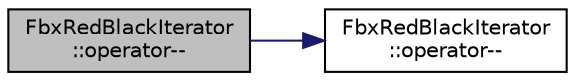 digraph "FbxRedBlackIterator::operator--"
{
  edge [fontname="Helvetica",fontsize="10",labelfontname="Helvetica",labelfontsize="10"];
  node [fontname="Helvetica",fontsize="10",shape=record];
  rankdir="LR";
  Node25 [label="FbxRedBlackIterator\l::operator--",height=0.2,width=0.4,color="black", fillcolor="grey75", style="filled", fontcolor="black"];
  Node25 -> Node26 [color="midnightblue",fontsize="10",style="solid",fontname="Helvetica"];
  Node26 [label="FbxRedBlackIterator\l::operator--",height=0.2,width=0.4,color="black", fillcolor="white", style="filled",URL="$class_fbx_red_black_iterator.html#a586034c7ed6bf9ecdda3e21861d51a11"];
}
